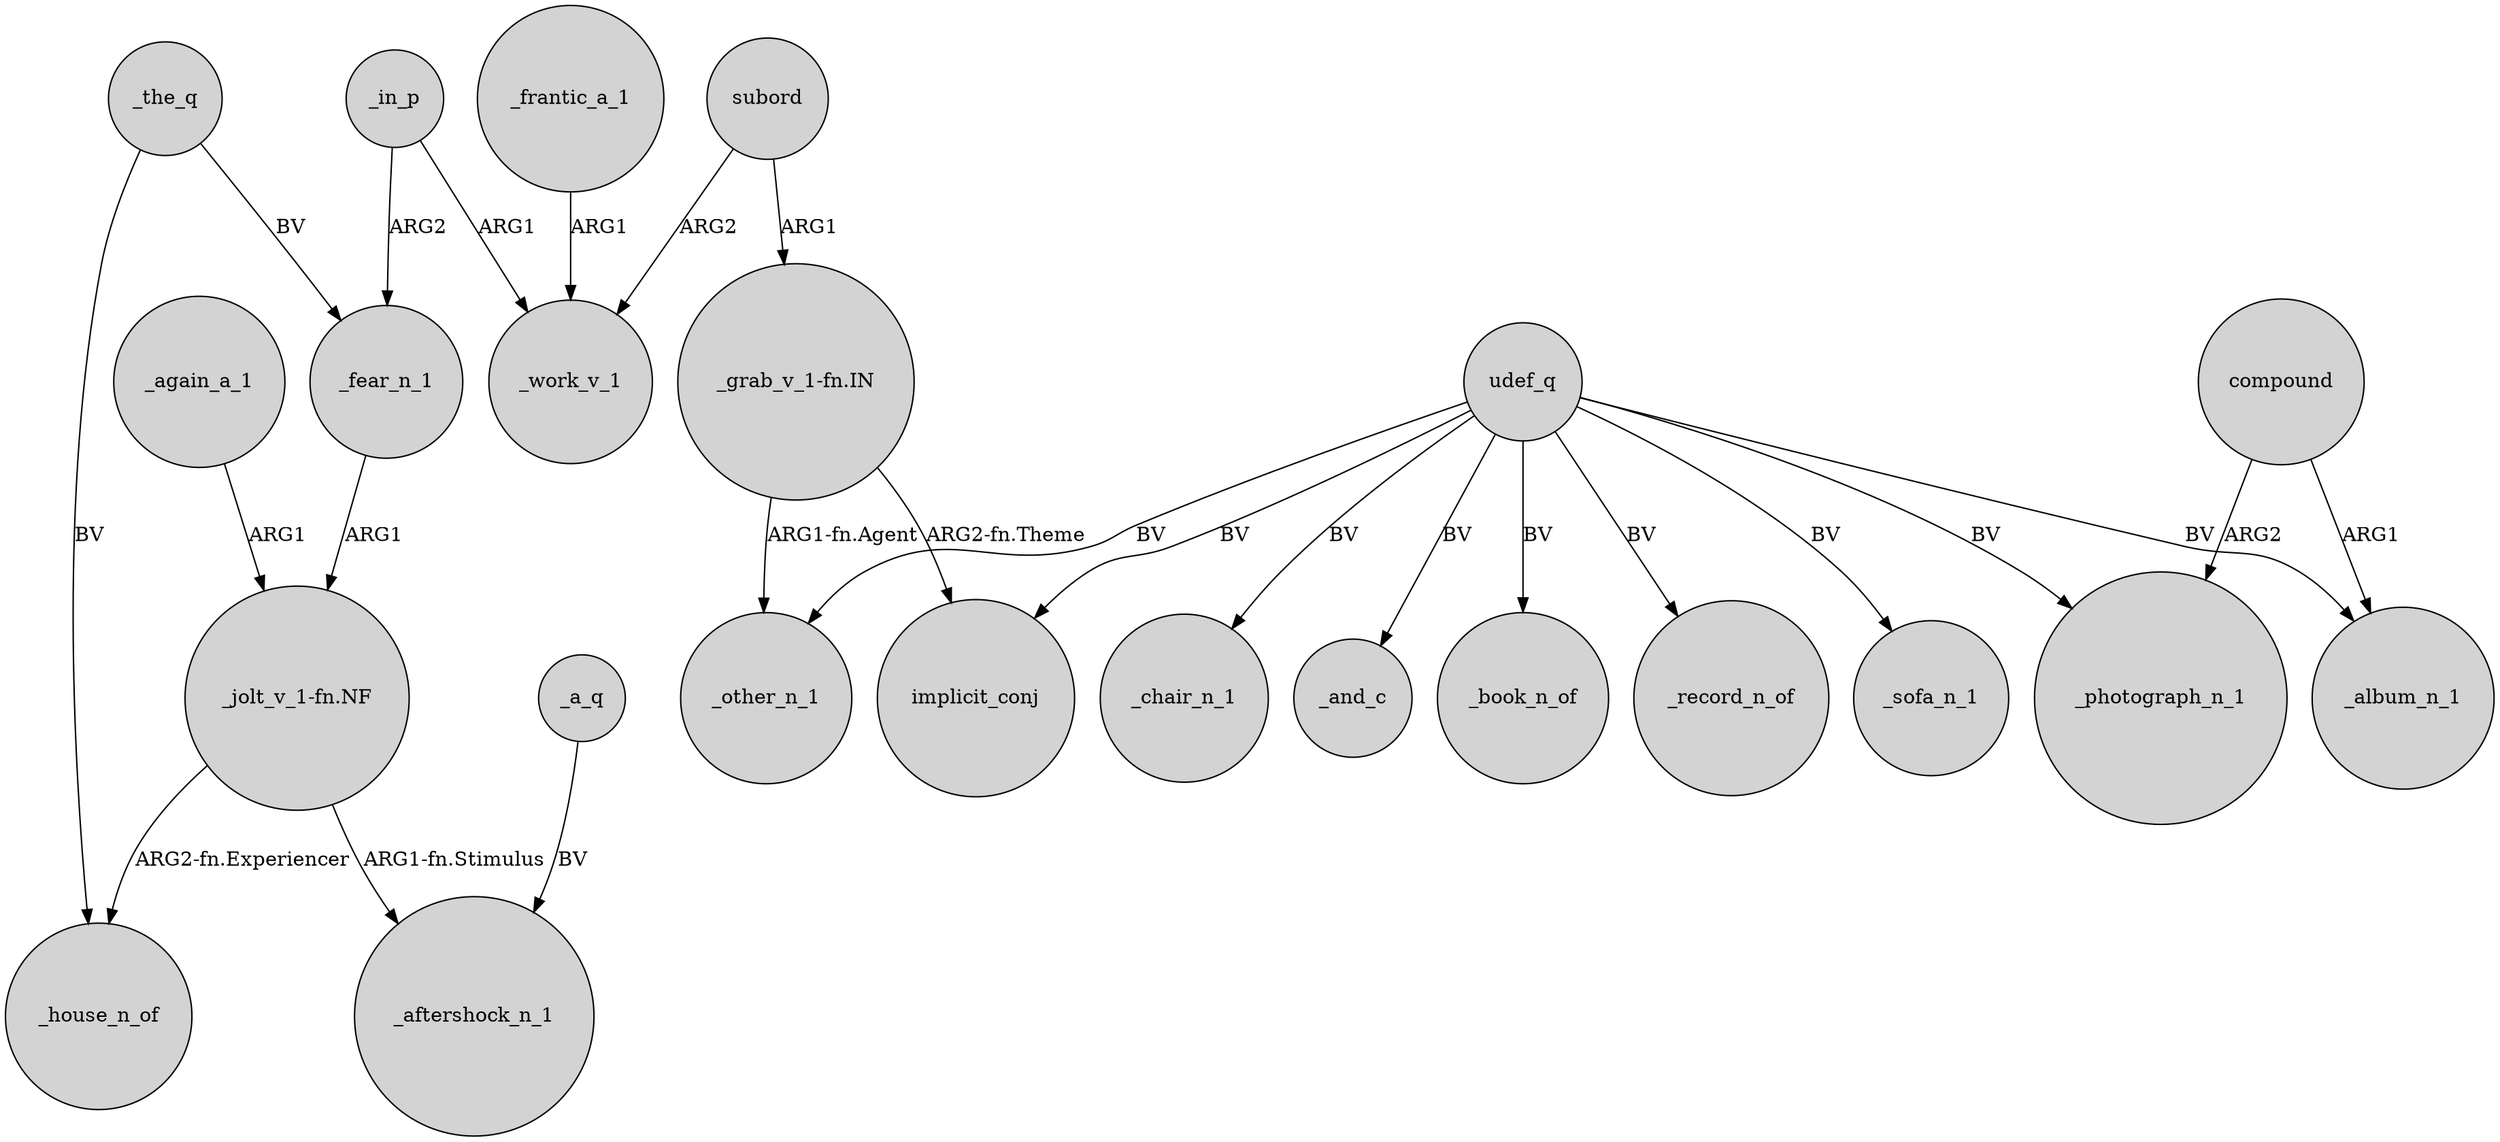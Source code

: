 digraph {
	node [shape=circle style=filled]
	_the_q -> _house_n_of [label=BV]
	"_grab_v_1-fn.IN" -> _other_n_1 [label="ARG1-fn.Agent"]
	udef_q -> _record_n_of [label=BV]
	udef_q -> _album_n_1 [label=BV]
	subord -> _work_v_1 [label=ARG2]
	"_jolt_v_1-fn.NF" -> _house_n_of [label="ARG2-fn.Experiencer"]
	subord -> "_grab_v_1-fn.IN" [label=ARG1]
	_again_a_1 -> "_jolt_v_1-fn.NF" [label=ARG1]
	_fear_n_1 -> "_jolt_v_1-fn.NF" [label=ARG1]
	udef_q -> implicit_conj [label=BV]
	_the_q -> _fear_n_1 [label=BV]
	udef_q -> _sofa_n_1 [label=BV]
	udef_q -> _other_n_1 [label=BV]
	udef_q -> _chair_n_1 [label=BV]
	udef_q -> _photograph_n_1 [label=BV]
	_in_p -> _fear_n_1 [label=ARG2]
	compound -> _photograph_n_1 [label=ARG2]
	_in_p -> _work_v_1 [label=ARG1]
	compound -> _album_n_1 [label=ARG1]
	_frantic_a_1 -> _work_v_1 [label=ARG1]
	udef_q -> _and_c [label=BV]
	_a_q -> _aftershock_n_1 [label=BV]
	udef_q -> _book_n_of [label=BV]
	"_grab_v_1-fn.IN" -> implicit_conj [label="ARG2-fn.Theme"]
	"_jolt_v_1-fn.NF" -> _aftershock_n_1 [label="ARG1-fn.Stimulus"]
}
